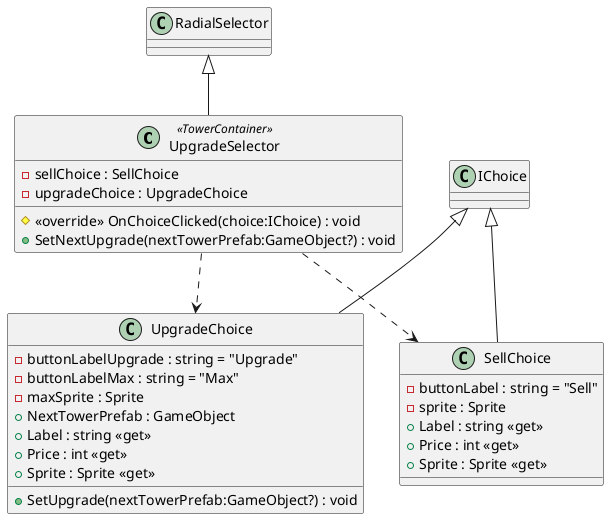 @startuml
class UpgradeSelector <<TowerContainer>> {
    - sellChoice : SellChoice
    - upgradeChoice : UpgradeChoice
    # <<override>> OnChoiceClicked(choice:IChoice) : void
    + SetNextUpgrade(nextTowerPrefab:GameObject?) : void
}
class UpgradeChoice {
    - buttonLabelUpgrade : string = "Upgrade"
    - buttonLabelMax : string = "Max"
    - maxSprite : Sprite
    + NextTowerPrefab : GameObject
    + Label : string <<get>>
    + Price : int <<get>>
    + Sprite : Sprite <<get>>
    + SetUpgrade(nextTowerPrefab:GameObject?) : void
}
class SellChoice {
    - buttonLabel : string = "Sell"
    - sprite : Sprite
    + Label : string <<get>>
    + Price : int <<get>>
    + Sprite : Sprite <<get>>
}
RadialSelector <|-- UpgradeSelector
UpgradeSelector ..> SellChoice
UpgradeSelector ..> UpgradeChoice
IChoice <|-- UpgradeChoice
IChoice <|-- SellChoice
@enduml
